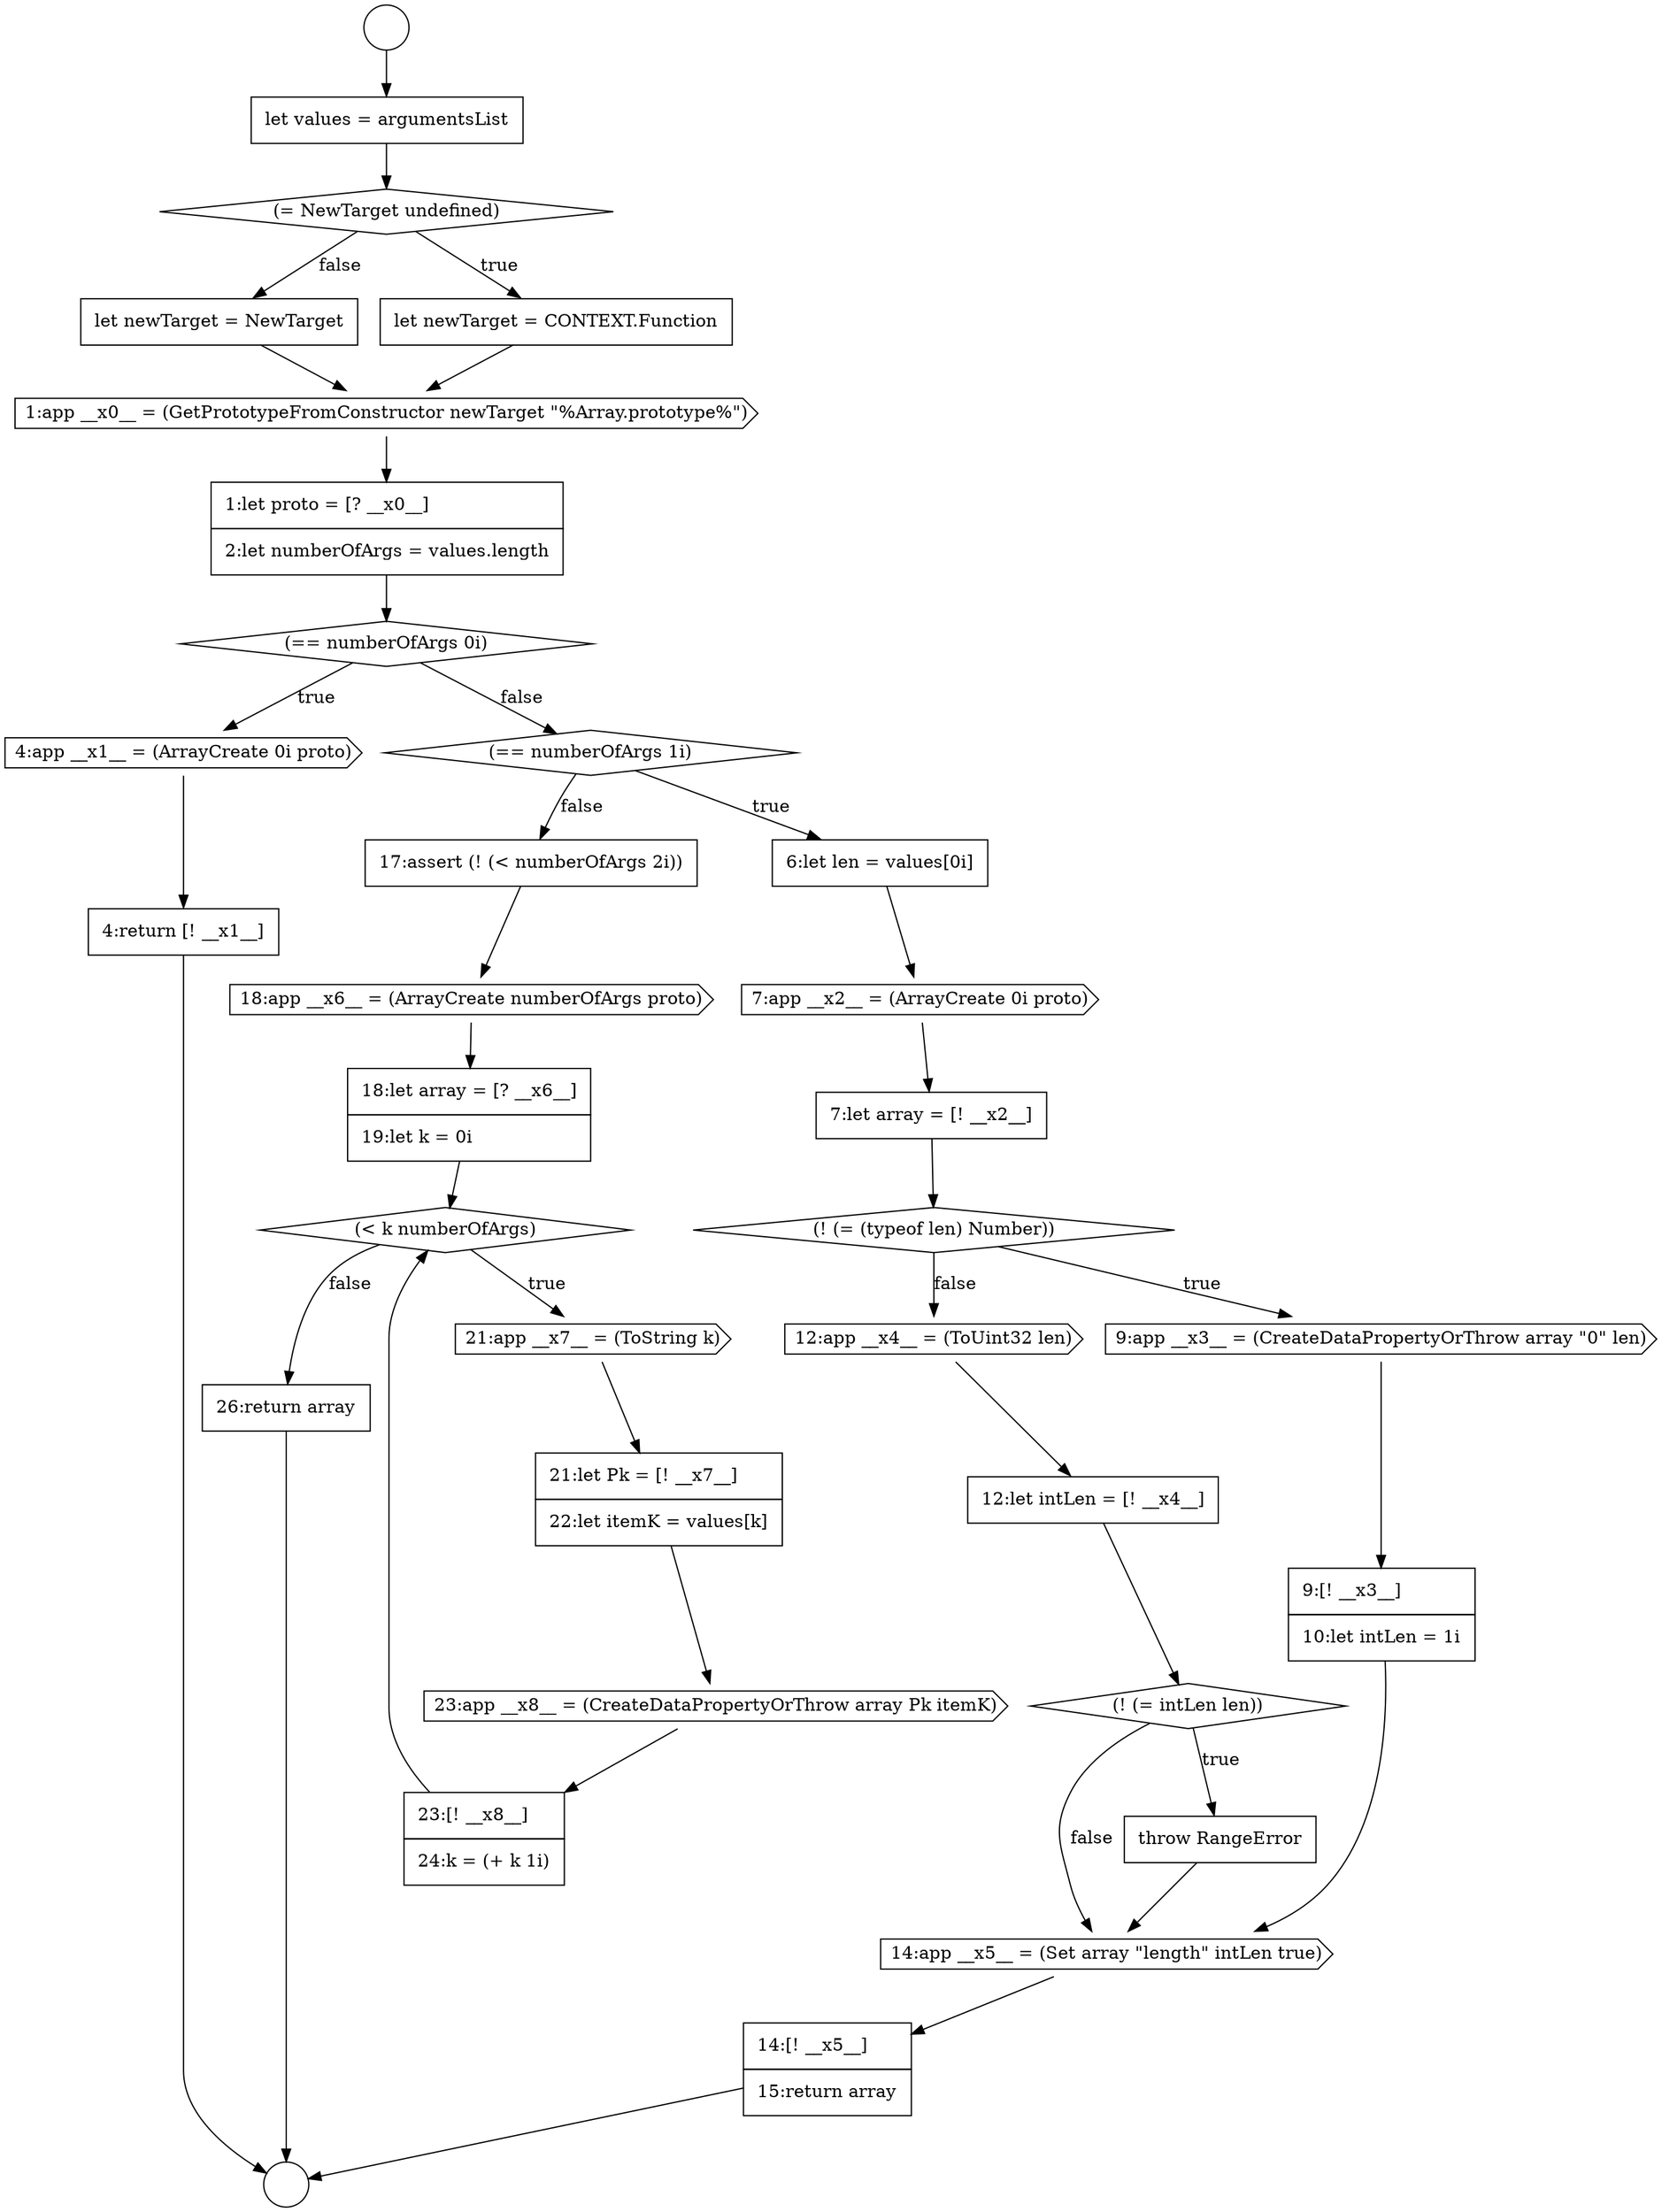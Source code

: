 digraph {
  node0 [shape=circle label=" " color="black" fillcolor="white" style=filled]
  node5 [shape=none, margin=0, label=<<font color="black">
    <table border="0" cellborder="1" cellspacing="0" cellpadding="10">
      <tr><td align="left">let newTarget = NewTarget</td></tr>
    </table>
  </font>> color="black" fillcolor="white" style=filled]
  node10 [shape=none, margin=0, label=<<font color="black">
    <table border="0" cellborder="1" cellspacing="0" cellpadding="10">
      <tr><td align="left">4:return [! __x1__]</td></tr>
    </table>
  </font>> color="black" fillcolor="white" style=filled]
  node14 [shape=none, margin=0, label=<<font color="black">
    <table border="0" cellborder="1" cellspacing="0" cellpadding="10">
      <tr><td align="left">7:let array = [! __x2__]</td></tr>
    </table>
  </font>> color="black" fillcolor="white" style=filled]
  node1 [shape=circle label=" " color="black" fillcolor="white" style=filled]
  node6 [shape=cds, label=<<font color="black">1:app __x0__ = (GetPrototypeFromConstructor newTarget &quot;%Array.prototype%&quot;)</font>> color="black" fillcolor="white" style=filled]
  node9 [shape=cds, label=<<font color="black">4:app __x1__ = (ArrayCreate 0i proto)</font>> color="black" fillcolor="white" style=filled]
  node13 [shape=cds, label=<<font color="black">7:app __x2__ = (ArrayCreate 0i proto)</font>> color="black" fillcolor="white" style=filled]
  node2 [shape=none, margin=0, label=<<font color="black">
    <table border="0" cellborder="1" cellspacing="0" cellpadding="10">
      <tr><td align="left">let values = argumentsList</td></tr>
    </table>
  </font>> color="black" fillcolor="white" style=filled]
  node12 [shape=none, margin=0, label=<<font color="black">
    <table border="0" cellborder="1" cellspacing="0" cellpadding="10">
      <tr><td align="left">6:let len = values[0i]</td></tr>
    </table>
  </font>> color="black" fillcolor="white" style=filled]
  node7 [shape=none, margin=0, label=<<font color="black">
    <table border="0" cellborder="1" cellspacing="0" cellpadding="10">
      <tr><td align="left">1:let proto = [? __x0__]</td></tr>
      <tr><td align="left">2:let numberOfArgs = values.length</td></tr>
    </table>
  </font>> color="black" fillcolor="white" style=filled]
  node3 [shape=diamond, label=<<font color="black">(= NewTarget undefined)</font>> color="black" fillcolor="white" style=filled]
  node18 [shape=cds, label=<<font color="black">12:app __x4__ = (ToUint32 len)</font>> color="black" fillcolor="white" style=filled]
  node11 [shape=diamond, label=<<font color="black">(== numberOfArgs 1i)</font>> color="black" fillcolor="white" style=filled]
  node8 [shape=diamond, label=<<font color="black">(== numberOfArgs 0i)</font>> color="black" fillcolor="white" style=filled]
  node4 [shape=none, margin=0, label=<<font color="black">
    <table border="0" cellborder="1" cellspacing="0" cellpadding="10">
      <tr><td align="left">let newTarget = CONTEXT.Function</td></tr>
    </table>
  </font>> color="black" fillcolor="white" style=filled]
  node15 [shape=diamond, label=<<font color="black">(! (= (typeof len) Number))</font>> color="black" fillcolor="white" style=filled]
  node24 [shape=none, margin=0, label=<<font color="black">
    <table border="0" cellborder="1" cellspacing="0" cellpadding="10">
      <tr><td align="left">17:assert (! (&lt; numberOfArgs 2i))</td></tr>
    </table>
  </font>> color="black" fillcolor="white" style=filled]
  node25 [shape=cds, label=<<font color="black">18:app __x6__ = (ArrayCreate numberOfArgs proto)</font>> color="black" fillcolor="white" style=filled]
  node20 [shape=diamond, label=<<font color="black">(! (= intLen len))</font>> color="black" fillcolor="white" style=filled]
  node29 [shape=none, margin=0, label=<<font color="black">
    <table border="0" cellborder="1" cellspacing="0" cellpadding="10">
      <tr><td align="left">21:let Pk = [! __x7__]</td></tr>
      <tr><td align="left">22:let itemK = values[k]</td></tr>
    </table>
  </font>> color="black" fillcolor="white" style=filled]
  node28 [shape=cds, label=<<font color="black">21:app __x7__ = (ToString k)</font>> color="black" fillcolor="white" style=filled]
  node21 [shape=none, margin=0, label=<<font color="black">
    <table border="0" cellborder="1" cellspacing="0" cellpadding="10">
      <tr><td align="left">throw RangeError</td></tr>
    </table>
  </font>> color="black" fillcolor="white" style=filled]
  node32 [shape=none, margin=0, label=<<font color="black">
    <table border="0" cellborder="1" cellspacing="0" cellpadding="10">
      <tr><td align="left">26:return array</td></tr>
    </table>
  </font>> color="black" fillcolor="white" style=filled]
  node17 [shape=none, margin=0, label=<<font color="black">
    <table border="0" cellborder="1" cellspacing="0" cellpadding="10">
      <tr><td align="left">9:[! __x3__]</td></tr>
      <tr><td align="left">10:let intLen = 1i</td></tr>
    </table>
  </font>> color="black" fillcolor="white" style=filled]
  node22 [shape=cds, label=<<font color="black">14:app __x5__ = (Set array &quot;length&quot; intLen true)</font>> color="black" fillcolor="white" style=filled]
  node27 [shape=diamond, label=<<font color="black">(&lt; k numberOfArgs)</font>> color="black" fillcolor="white" style=filled]
  node16 [shape=cds, label=<<font color="black">9:app __x3__ = (CreateDataPropertyOrThrow array &quot;0&quot; len)</font>> color="black" fillcolor="white" style=filled]
  node31 [shape=none, margin=0, label=<<font color="black">
    <table border="0" cellborder="1" cellspacing="0" cellpadding="10">
      <tr><td align="left">23:[! __x8__]</td></tr>
      <tr><td align="left">24:k = (+ k 1i)</td></tr>
    </table>
  </font>> color="black" fillcolor="white" style=filled]
  node26 [shape=none, margin=0, label=<<font color="black">
    <table border="0" cellborder="1" cellspacing="0" cellpadding="10">
      <tr><td align="left">18:let array = [? __x6__]</td></tr>
      <tr><td align="left">19:let k = 0i</td></tr>
    </table>
  </font>> color="black" fillcolor="white" style=filled]
  node23 [shape=none, margin=0, label=<<font color="black">
    <table border="0" cellborder="1" cellspacing="0" cellpadding="10">
      <tr><td align="left">14:[! __x5__]</td></tr>
      <tr><td align="left">15:return array</td></tr>
    </table>
  </font>> color="black" fillcolor="white" style=filled]
  node30 [shape=cds, label=<<font color="black">23:app __x8__ = (CreateDataPropertyOrThrow array Pk itemK)</font>> color="black" fillcolor="white" style=filled]
  node19 [shape=none, margin=0, label=<<font color="black">
    <table border="0" cellborder="1" cellspacing="0" cellpadding="10">
      <tr><td align="left">12:let intLen = [! __x4__]</td></tr>
    </table>
  </font>> color="black" fillcolor="white" style=filled]
  node5 -> node6 [ color="black"]
  node31 -> node27 [ color="black"]
  node0 -> node2 [ color="black"]
  node9 -> node10 [ color="black"]
  node14 -> node15 [ color="black"]
  node30 -> node31 [ color="black"]
  node20 -> node21 [label=<<font color="black">true</font>> color="black"]
  node20 -> node22 [label=<<font color="black">false</font>> color="black"]
  node25 -> node26 [ color="black"]
  node21 -> node22 [ color="black"]
  node23 -> node1 [ color="black"]
  node16 -> node17 [ color="black"]
  node32 -> node1 [ color="black"]
  node28 -> node29 [ color="black"]
  node29 -> node30 [ color="black"]
  node4 -> node6 [ color="black"]
  node7 -> node8 [ color="black"]
  node18 -> node19 [ color="black"]
  node2 -> node3 [ color="black"]
  node3 -> node4 [label=<<font color="black">true</font>> color="black"]
  node3 -> node5 [label=<<font color="black">false</font>> color="black"]
  node19 -> node20 [ color="black"]
  node8 -> node9 [label=<<font color="black">true</font>> color="black"]
  node8 -> node11 [label=<<font color="black">false</font>> color="black"]
  node27 -> node28 [label=<<font color="black">true</font>> color="black"]
  node27 -> node32 [label=<<font color="black">false</font>> color="black"]
  node13 -> node14 [ color="black"]
  node10 -> node1 [ color="black"]
  node17 -> node22 [ color="black"]
  node12 -> node13 [ color="black"]
  node22 -> node23 [ color="black"]
  node6 -> node7 [ color="black"]
  node11 -> node12 [label=<<font color="black">true</font>> color="black"]
  node11 -> node24 [label=<<font color="black">false</font>> color="black"]
  node26 -> node27 [ color="black"]
  node24 -> node25 [ color="black"]
  node15 -> node16 [label=<<font color="black">true</font>> color="black"]
  node15 -> node18 [label=<<font color="black">false</font>> color="black"]
}
